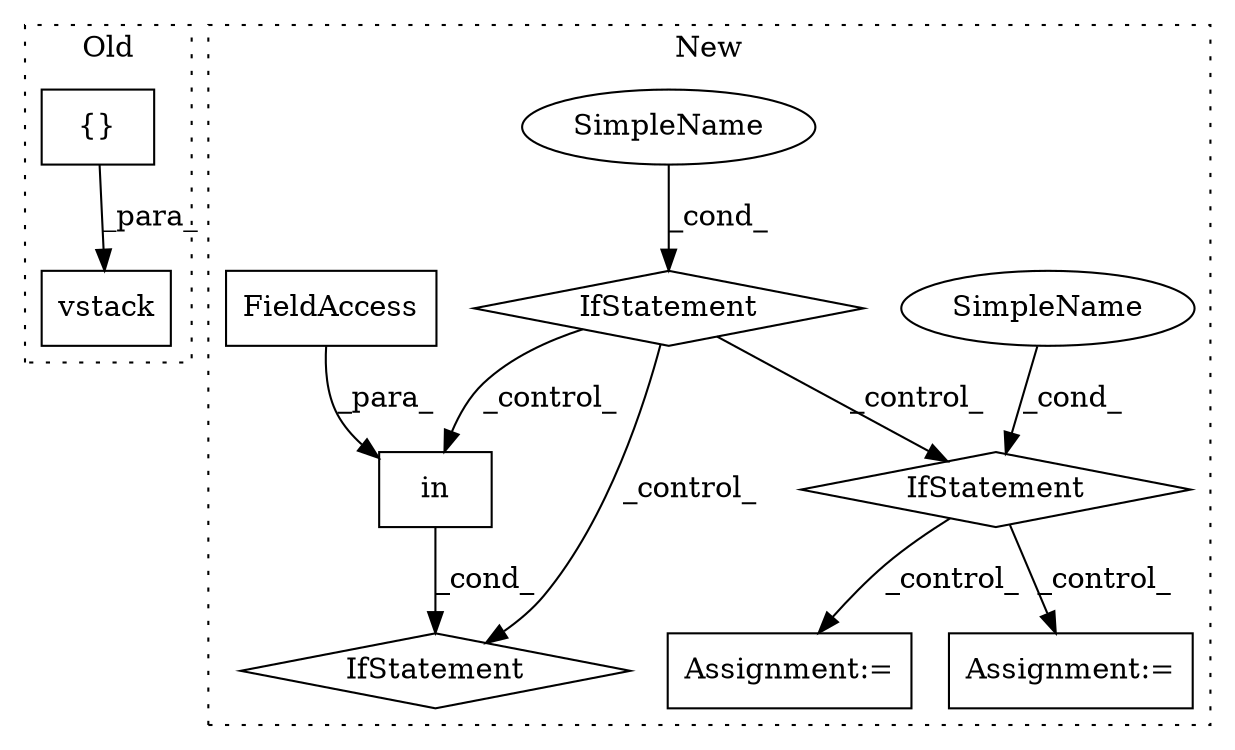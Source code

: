 digraph G {
subgraph cluster0 {
1 [label="vstack" a="32" s="1975,2050" l="7,1" shape="box"];
5 [label="{}" a="4" s="1991,2049" l="1,1" shape="box"];
label = "Old";
style="dotted";
}
subgraph cluster1 {
2 [label="in" a="105" s="2168" l="26" shape="box"];
3 [label="FieldAccess" a="22" s="2168" l="11" shape="box"];
4 [label="IfStatement" a="25" s="2001,2026" l="4,2" shape="diamond"];
6 [label="SimpleName" a="42" s="" l="" shape="ellipse"];
7 [label="IfStatement" a="25" s="2036,2058" l="4,2" shape="diamond"];
8 [label="SimpleName" a="42" s="" l="" shape="ellipse"];
9 [label="Assignment:=" a="7" s="2127" l="1" shape="box"];
10 [label="IfStatement" a="25" s="2160,2194" l="8,2" shape="diamond"];
11 [label="Assignment:=" a="7" s="2082" l="1" shape="box"];
label = "New";
style="dotted";
}
2 -> 10 [label="_cond_"];
3 -> 2 [label="_para_"];
4 -> 2 [label="_control_"];
4 -> 7 [label="_control_"];
4 -> 10 [label="_control_"];
5 -> 1 [label="_para_"];
6 -> 4 [label="_cond_"];
7 -> 9 [label="_control_"];
7 -> 11 [label="_control_"];
8 -> 7 [label="_cond_"];
}
